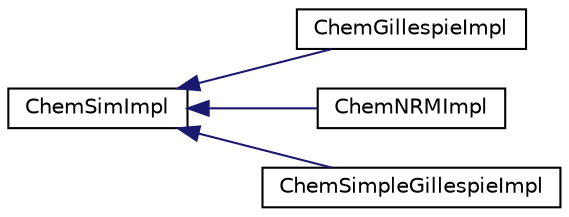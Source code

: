 digraph "Graphical Class Hierarchy"
{
 // INTERACTIVE_SVG=YES
  edge [fontname="Helvetica",fontsize="10",labelfontname="Helvetica",labelfontsize="10"];
  node [fontname="Helvetica",fontsize="10",shape=record];
  rankdir="LR";
  Node0 [label="ChemSimImpl",height=0.2,width=0.4,color="black", fillcolor="white", style="filled",URL="$classChemSimImpl.html",tooltip="An abstract base class for algorithms that run stochastic chemical kinetics. "];
  Node0 -> Node1 [dir="back",color="midnightblue",fontsize="10",style="solid",fontname="Helvetica"];
  Node1 [label="ChemGillespieImpl",height=0.2,width=0.4,color="black", fillcolor="white", style="filled",URL="$classChemGillespieImpl.html",tooltip="Implements a slightly optimized version of the Gillespie algorithm. "];
  Node0 -> Node2 [dir="back",color="midnightblue",fontsize="10",style="solid",fontname="Helvetica"];
  Node2 [label="ChemNRMImpl",height=0.2,width=0.4,color="black", fillcolor="white", style="filled",URL="$classChemNRMImpl.html",tooltip="The chemical NRM implementation. "];
  Node0 -> Node3 [dir="back",color="midnightblue",fontsize="10",style="solid",fontname="Helvetica"];
  Node3 [label="ChemSimpleGillespieImpl",height=0.2,width=0.4,color="black", fillcolor="white", style="filled",URL="$classChemSimpleGillespieImpl.html",tooltip="Implements the simplest version of the Gillespie algorithm, without caching, etc. ..."];
}
